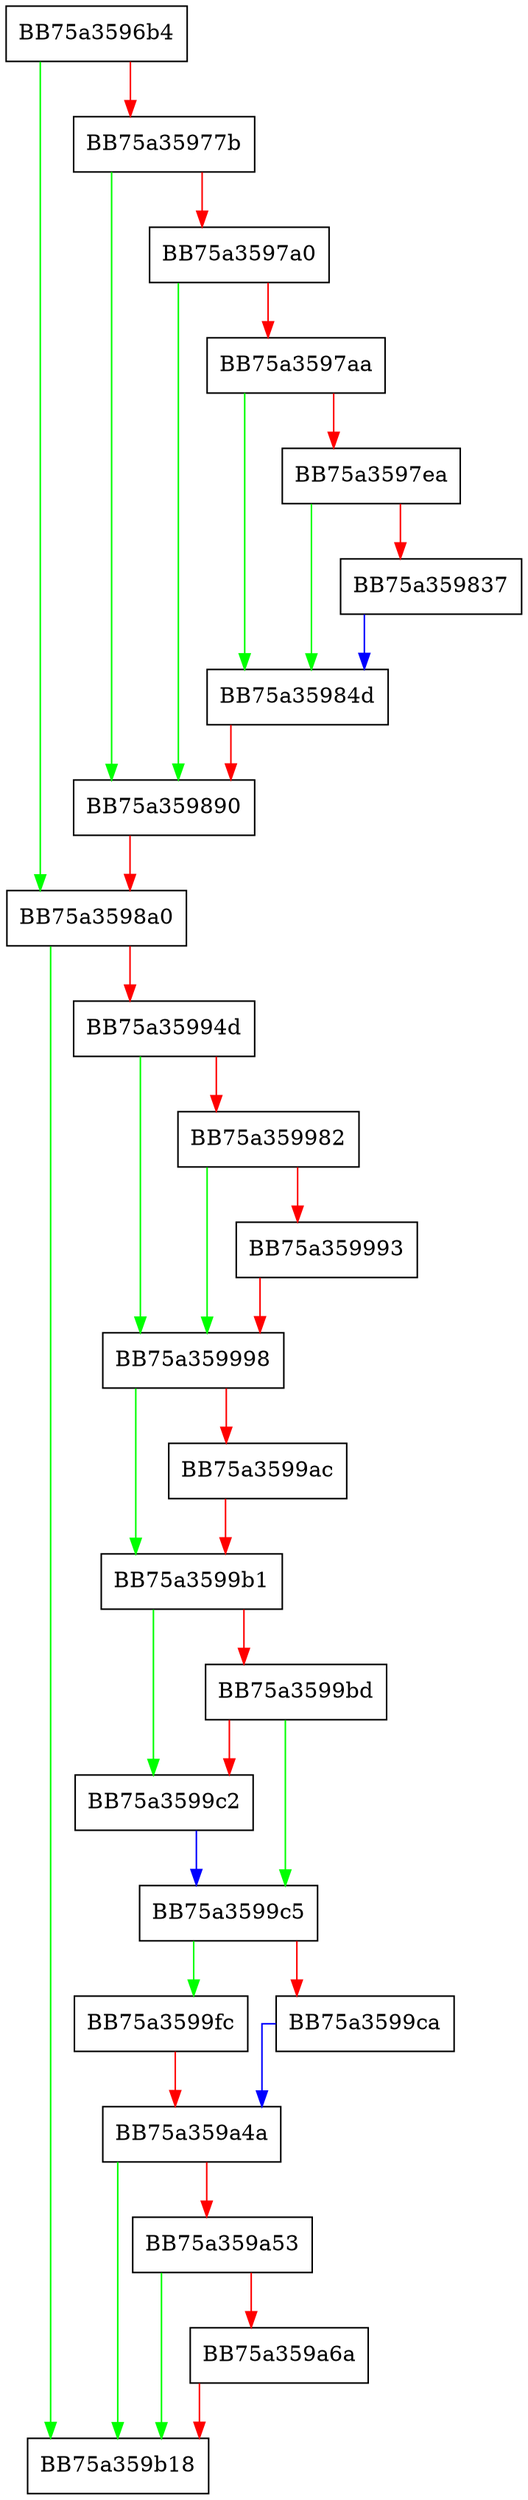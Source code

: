 digraph configure {
  node [shape="box"];
  graph [splines=ortho];
  BB75a3596b4 -> BB75a3598a0 [color="green"];
  BB75a3596b4 -> BB75a35977b [color="red"];
  BB75a35977b -> BB75a359890 [color="green"];
  BB75a35977b -> BB75a3597a0 [color="red"];
  BB75a3597a0 -> BB75a359890 [color="green"];
  BB75a3597a0 -> BB75a3597aa [color="red"];
  BB75a3597aa -> BB75a35984d [color="green"];
  BB75a3597aa -> BB75a3597ea [color="red"];
  BB75a3597ea -> BB75a35984d [color="green"];
  BB75a3597ea -> BB75a359837 [color="red"];
  BB75a359837 -> BB75a35984d [color="blue"];
  BB75a35984d -> BB75a359890 [color="red"];
  BB75a359890 -> BB75a3598a0 [color="red"];
  BB75a3598a0 -> BB75a359b18 [color="green"];
  BB75a3598a0 -> BB75a35994d [color="red"];
  BB75a35994d -> BB75a359998 [color="green"];
  BB75a35994d -> BB75a359982 [color="red"];
  BB75a359982 -> BB75a359998 [color="green"];
  BB75a359982 -> BB75a359993 [color="red"];
  BB75a359993 -> BB75a359998 [color="red"];
  BB75a359998 -> BB75a3599b1 [color="green"];
  BB75a359998 -> BB75a3599ac [color="red"];
  BB75a3599ac -> BB75a3599b1 [color="red"];
  BB75a3599b1 -> BB75a3599c2 [color="green"];
  BB75a3599b1 -> BB75a3599bd [color="red"];
  BB75a3599bd -> BB75a3599c5 [color="green"];
  BB75a3599bd -> BB75a3599c2 [color="red"];
  BB75a3599c2 -> BB75a3599c5 [color="blue"];
  BB75a3599c5 -> BB75a3599fc [color="green"];
  BB75a3599c5 -> BB75a3599ca [color="red"];
  BB75a3599ca -> BB75a359a4a [color="blue"];
  BB75a3599fc -> BB75a359a4a [color="red"];
  BB75a359a4a -> BB75a359b18 [color="green"];
  BB75a359a4a -> BB75a359a53 [color="red"];
  BB75a359a53 -> BB75a359b18 [color="green"];
  BB75a359a53 -> BB75a359a6a [color="red"];
  BB75a359a6a -> BB75a359b18 [color="red"];
}